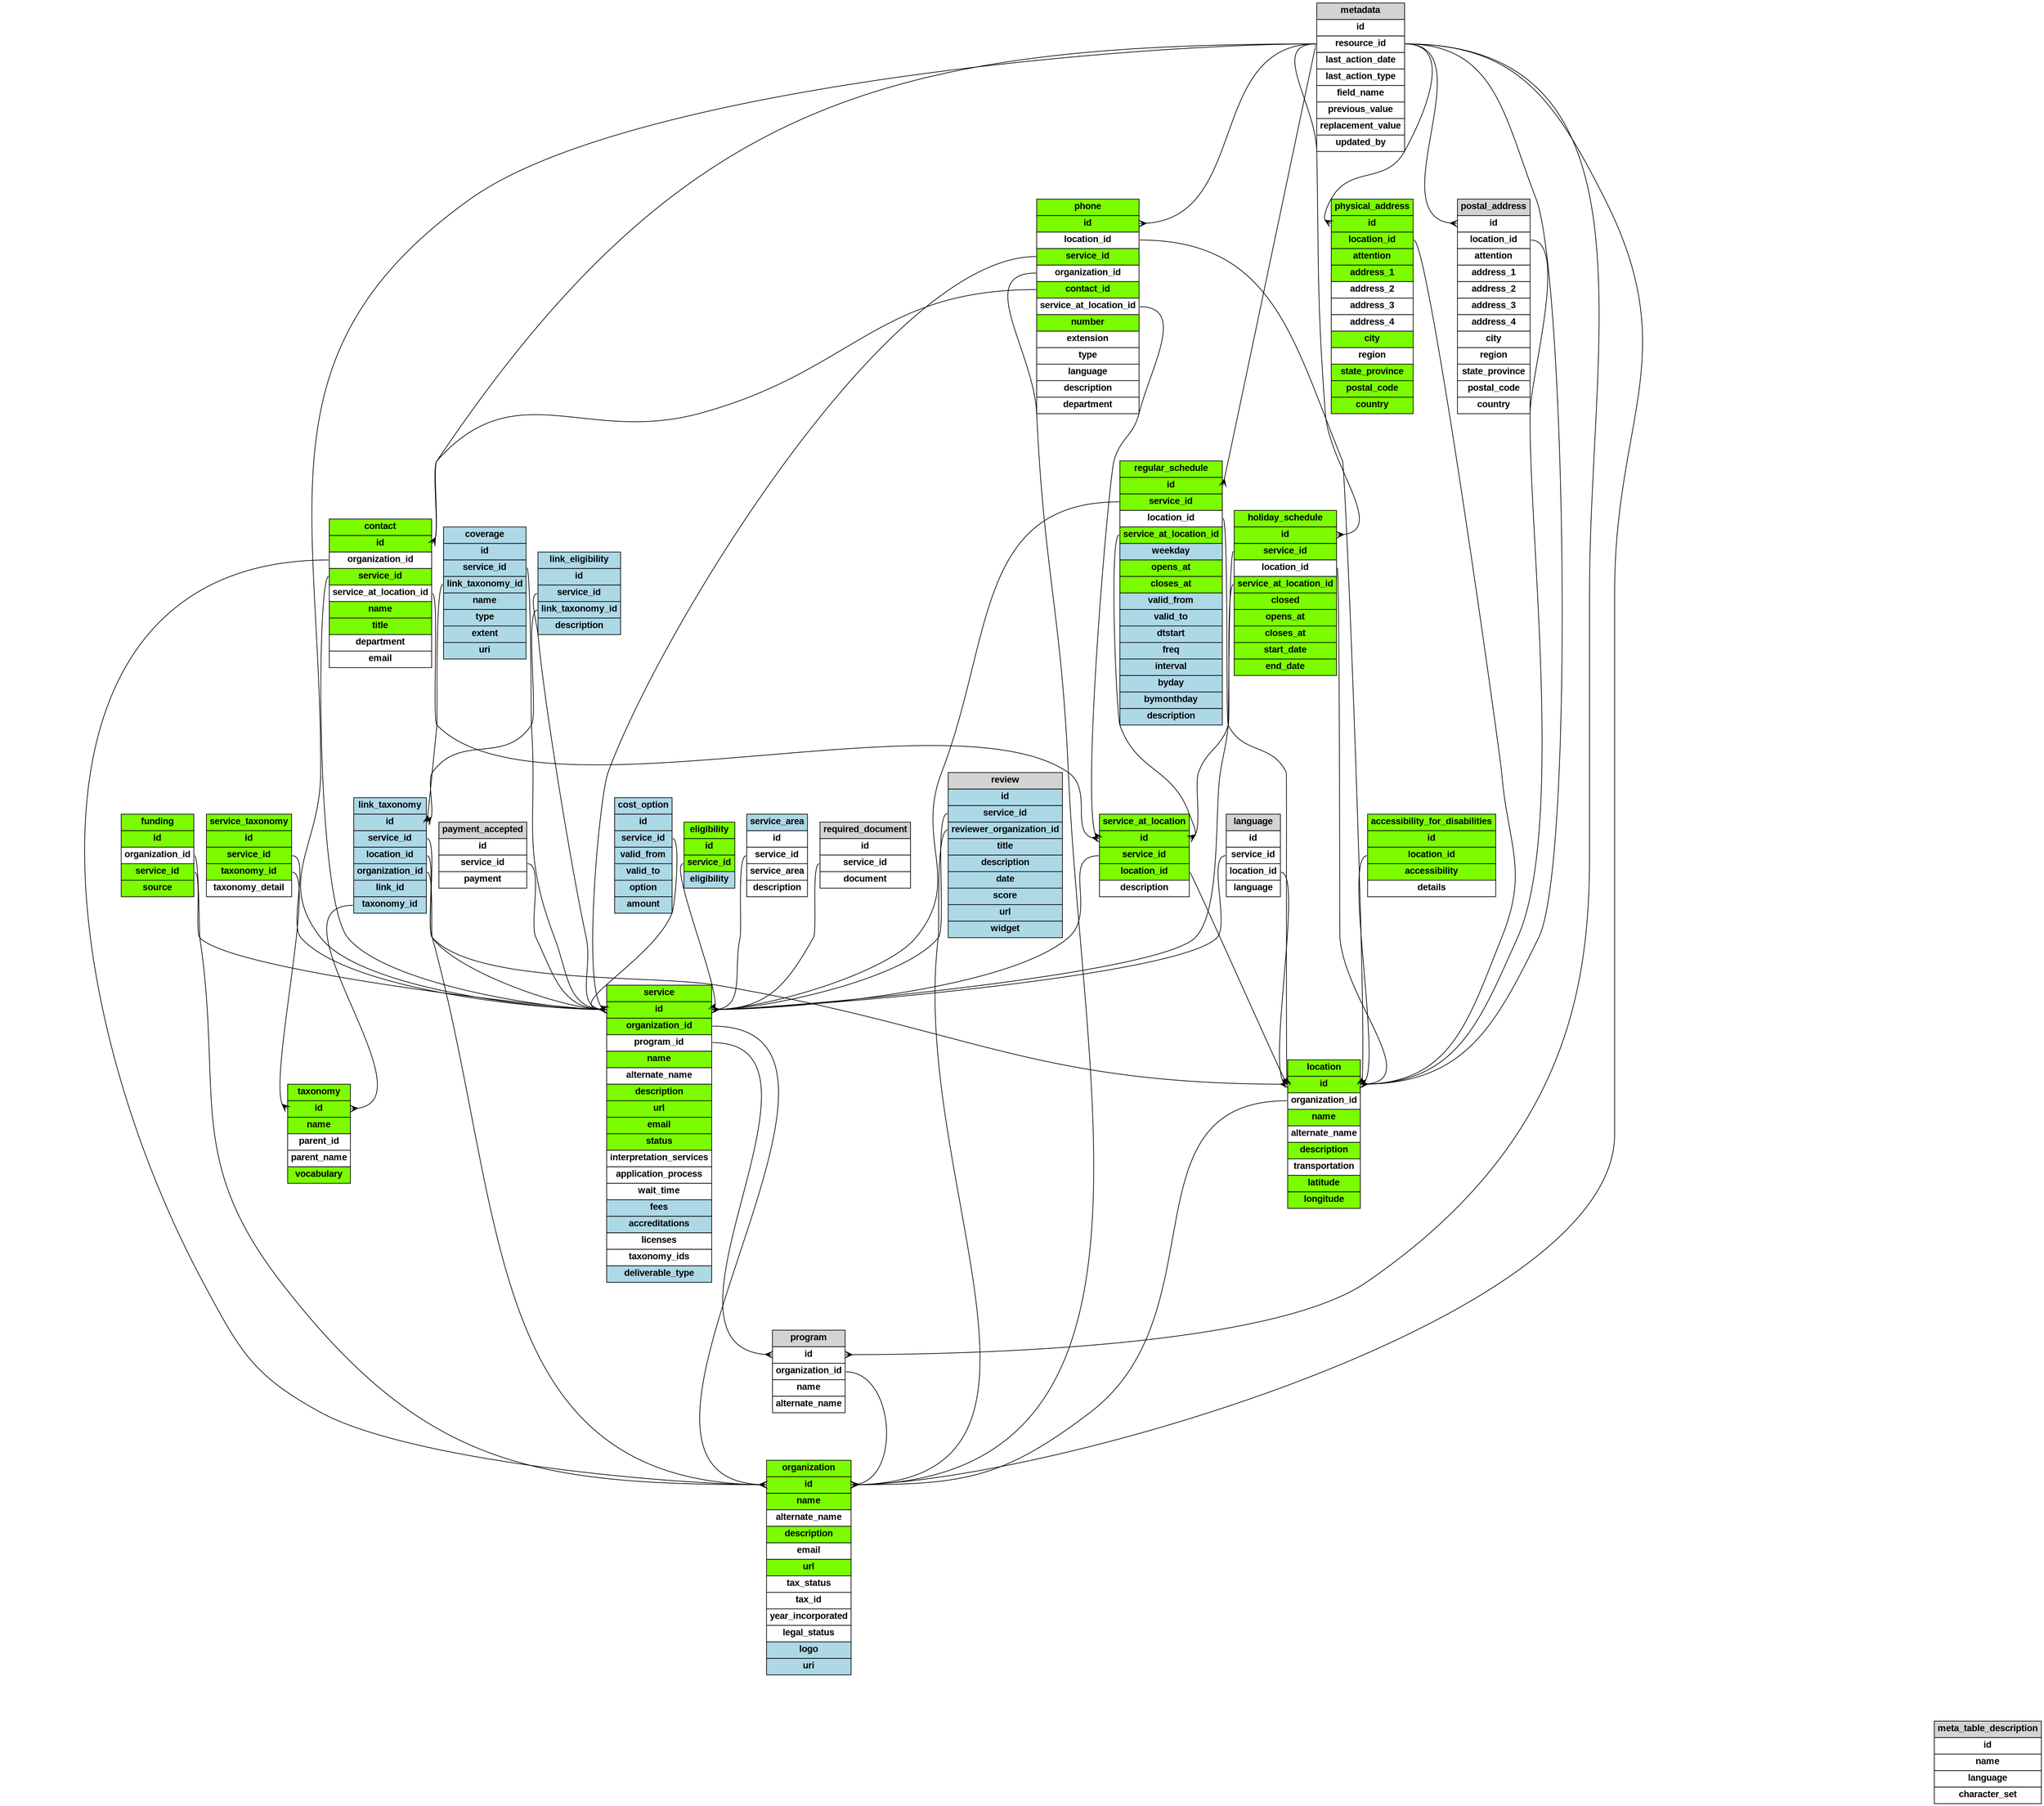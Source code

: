 digraph G { 

            overlap = false;
            splines = true;
            ranksep = 1;
            pack = true;



            node[shape = none, margin = 0, color = black, fontname = "Arial", fontcolor = black, fontsize = 14];
            // One-to-many relation (from one, to many)
            edge[arrowhead = crow, arrowtail = none, dir = both];


organization [label=<
<table border="0" cellborder="1" cellspacing="0" cellpadding="4">
<tr><td bgcolor="lawngreen"><b>organization</b></td></tr>
<tr><td port='id'  bgcolor="lawngreen"><b>id</b></td></tr>
<tr><td  bgcolor="lawngreen"><b>name</b></td></tr>
<tr><td  bgcolor="white"><b>alternate_name</b></td></tr>
<tr><td  bgcolor="lawngreen"><b>description</b></td></tr>
<tr><td  bgcolor="white"><b>email</b></td></tr>
<tr><td  bgcolor="lawngreen"><b>url</b></td></tr>
<tr><td  bgcolor="white"><b>tax_status</b></td></tr>
<tr><td  bgcolor="white"><b>tax_id</b></td></tr>
<tr><td  bgcolor="white"><b>year_incorporated</b></td></tr>
<tr><td  bgcolor="white"><b>legal_status</b></td></tr>
<tr><td  bgcolor="lightblue"><b>logo</b></td></tr>
<tr><td  bgcolor="lightblue"><b>uri</b></td></tr>
</table>
>]



program [label=<
<table border="0" cellborder="1" cellspacing="0" cellpadding="4">
<tr><td bgcolor="lightgrey"><b>program</b></td></tr>
<tr><td port='id'  bgcolor="white"><b>id</b></td></tr>
<tr><td port='organization_id'  bgcolor="white"><b>organization_id</b></td></tr>
<tr><td  bgcolor="white"><b>name</b></td></tr>
<tr><td  bgcolor="white"><b>alternate_name</b></td></tr>
</table>
>]

program:organization_id -> organization:id;


service [label=<
<table border="0" cellborder="1" cellspacing="0" cellpadding="4">
<tr><td bgcolor="lawngreen"><b>service</b></td></tr>
<tr><td port='id'  bgcolor="lawngreen"><b>id</b></td></tr>
<tr><td port='organization_id'  bgcolor="lawngreen"><b>organization_id</b></td></tr>
<tr><td port='program_id'  bgcolor="white"><b>program_id</b></td></tr>
<tr><td  bgcolor="lawngreen"><b>name</b></td></tr>
<tr><td  bgcolor="white"><b>alternate_name</b></td></tr>
<tr><td  bgcolor="lawngreen"><b>description</b></td></tr>
<tr><td  bgcolor="lawngreen"><b>url</b></td></tr>
<tr><td  bgcolor="lawngreen"><b>email</b></td></tr>
<tr><td  bgcolor="lawngreen"><b>status</b></td></tr>
<tr><td  bgcolor="white"><b>interpretation_services</b></td></tr>
<tr><td  bgcolor="white"><b>application_process</b></td></tr>
<tr><td  bgcolor="white"><b>wait_time</b></td></tr>
<tr><td  bgcolor="lightblue"><b>fees</b></td></tr>
<tr><td  bgcolor="lightblue"><b>accreditations</b></td></tr>
<tr><td  bgcolor="white"><b>licenses</b></td></tr>
<tr><td  bgcolor="white"><b>taxonomy_ids</b></td></tr>
<tr><td  bgcolor="lightblue"><b>deliverable_type</b></td></tr>
</table>
>]

service:organization_id -> organization:id;
service:program_id -> program:id;


service_taxonomy [label=<
<table border="0" cellborder="1" cellspacing="0" cellpadding="4">
<tr><td bgcolor="lawngreen"><b>service_taxonomy</b></td></tr>
<tr><td port='id'  bgcolor="lawngreen"><b>id</b></td></tr>
<tr><td port='service_id'  bgcolor="lawngreen"><b>service_id</b></td></tr>
<tr><td port='taxonomy_id'  bgcolor="lawngreen"><b>taxonomy_id</b></td></tr>
<tr><td  bgcolor="white"><b>taxonomy_detail</b></td></tr>
</table>
>]

service_taxonomy:service_id -> service:id;
service_taxonomy:taxonomy_id -> taxonomy:id;


service_at_location [label=<
<table border="0" cellborder="1" cellspacing="0" cellpadding="4">
<tr><td bgcolor="lawngreen"><b>service_at_location</b></td></tr>
<tr><td port='id'  bgcolor="lawngreen"><b>id</b></td></tr>
<tr><td port='service_id'  bgcolor="lawngreen"><b>service_id</b></td></tr>
<tr><td port='location_id'  bgcolor="lawngreen"><b>location_id</b></td></tr>
<tr><td  bgcolor="white"><b>description</b></td></tr>
</table>
>]

service_at_location:service_id -> service:id;
service_at_location:location_id -> location:id;


location [label=<
<table border="0" cellborder="1" cellspacing="0" cellpadding="4">
<tr><td bgcolor="lawngreen"><b>location</b></td></tr>
<tr><td port='id'  bgcolor="lawngreen"><b>id</b></td></tr>
<tr><td port='organization_id'  bgcolor="white"><b>organization_id</b></td></tr>
<tr><td  bgcolor="lawngreen"><b>name</b></td></tr>
<tr><td  bgcolor="white"><b>alternate_name</b></td></tr>
<tr><td  bgcolor="lawngreen"><b>description</b></td></tr>
<tr><td  bgcolor="white"><b>transportation</b></td></tr>
<tr><td  bgcolor="lawngreen"><b>latitude</b></td></tr>
<tr><td  bgcolor="lawngreen"><b>longitude</b></td></tr>
</table>
>]

location:organization_id -> organization:id;


phone [label=<
<table border="0" cellborder="1" cellspacing="0" cellpadding="4">
<tr><td bgcolor="lawngreen"><b>phone</b></td></tr>
<tr><td port='id'  bgcolor="lawngreen"><b>id</b></td></tr>
<tr><td port='location_id'  bgcolor="white"><b>location_id</b></td></tr>
<tr><td port='service_id'  bgcolor="lawngreen"><b>service_id</b></td></tr>
<tr><td port='organization_id'  bgcolor="white"><b>organization_id</b></td></tr>
<tr><td port='contact_id'  bgcolor="lawngreen"><b>contact_id</b></td></tr>
<tr><td port='service_at_location_id'  bgcolor="white"><b>service_at_location_id</b></td></tr>
<tr><td  bgcolor="lawngreen"><b>number</b></td></tr>
<tr><td  bgcolor="white"><b>extension</b></td></tr>
<tr><td  bgcolor="white"><b>type</b></td></tr>
<tr><td  bgcolor="white"><b>language</b></td></tr>
<tr><td  bgcolor="white"><b>description</b></td></tr>
<tr><td  bgcolor="white"><b>department</b></td></tr>
</table>
>]

phone:organization_id -> organization:id;
phone:location_id -> location:id;
phone:service_id -> service:id;
phone:contact_id -> contact:id;
phone:service_at_location_id -> service_at_location:id;


contact [label=<
<table border="0" cellborder="1" cellspacing="0" cellpadding="4">
<tr><td bgcolor="lawngreen"><b>contact</b></td></tr>
<tr><td port='id'  bgcolor="lawngreen"><b>id</b></td></tr>
<tr><td port='organization_id'  bgcolor="white"><b>organization_id</b></td></tr>
<tr><td port='service_id'  bgcolor="lawngreen"><b>service_id</b></td></tr>
<tr><td port='service_at_location_id'  bgcolor="white"><b>service_at_location_id</b></td></tr>
<tr><td  bgcolor="lawngreen"><b>name</b></td></tr>
<tr><td  bgcolor="lawngreen"><b>title</b></td></tr>
<tr><td  bgcolor="white"><b>department</b></td></tr>
<tr><td  bgcolor="white"><b>email</b></td></tr>
</table>
>]

contact:organization_id -> organization:id;
contact:service_id -> service:id;
contact:service_at_location_id -> service_at_location:id;


physical_address [label=<
<table border="0" cellborder="1" cellspacing="0" cellpadding="4">
<tr><td bgcolor="lawngreen"><b>physical_address</b></td></tr>
<tr><td port='id'  bgcolor="lawngreen"><b>id</b></td></tr>
<tr><td port='location_id'  bgcolor="lawngreen"><b>location_id</b></td></tr>
<tr><td  bgcolor="lawngreen"><b>attention</b></td></tr>
<tr><td  bgcolor="lawngreen"><b>address_1</b></td></tr>
<tr><td  bgcolor="white"><b>address_2</b></td></tr>
<tr><td  bgcolor="white"><b>address_3</b></td></tr>
<tr><td  bgcolor="white"><b>address_4</b></td></tr>
<tr><td  bgcolor="lawngreen"><b>city</b></td></tr>
<tr><td  bgcolor="white"><b>region</b></td></tr>
<tr><td  bgcolor="lawngreen"><b>state_province</b></td></tr>
<tr><td  bgcolor="lawngreen"><b>postal_code</b></td></tr>
<tr><td  bgcolor="lawngreen"><b>country</b></td></tr>
</table>
>]

physical_address:location_id -> location:id;


postal_address [label=<
<table border="0" cellborder="1" cellspacing="0" cellpadding="4">
<tr><td bgcolor="lightgrey"><b>postal_address</b></td></tr>
<tr><td port='id'  bgcolor="white"><b>id</b></td></tr>
<tr><td port='location_id'  bgcolor="white"><b>location_id</b></td></tr>
<tr><td  bgcolor="white"><b>attention</b></td></tr>
<tr><td  bgcolor="white"><b>address_1</b></td></tr>
<tr><td  bgcolor="white"><b>address_2</b></td></tr>
<tr><td  bgcolor="white"><b>address_3</b></td></tr>
<tr><td  bgcolor="white"><b>address_4</b></td></tr>
<tr><td  bgcolor="white"><b>city</b></td></tr>
<tr><td  bgcolor="white"><b>region</b></td></tr>
<tr><td  bgcolor="white"><b>state_province</b></td></tr>
<tr><td  bgcolor="white"><b>postal_code</b></td></tr>
<tr><td  bgcolor="white"><b>country</b></td></tr>
</table>
>]

postal_address:location_id -> location:id;


regular_schedule [label=<
<table border="0" cellborder="1" cellspacing="0" cellpadding="4">
<tr><td bgcolor="lawngreen"><b>regular_schedule</b></td></tr>
<tr><td port='id'  bgcolor="lawngreen"><b>id</b></td></tr>
<tr><td port='service_id'  bgcolor="lawngreen"><b>service_id</b></td></tr>
<tr><td port='location_id'  bgcolor="white"><b>location_id</b></td></tr>
<tr><td port='service_at_location_id'  bgcolor="lawngreen"><b>service_at_location_id</b></td></tr>
<tr><td  bgcolor="lightblue"><b>weekday</b></td></tr>
<tr><td  bgcolor="lawngreen"><b>opens_at</b></td></tr>
<tr><td  bgcolor="lawngreen"><b>closes_at</b></td></tr>
<tr><td  bgcolor="lightblue"><b>valid_from</b></td></tr>
<tr><td  bgcolor="lightblue"><b>valid_to</b></td></tr>
<tr><td  bgcolor="lightblue"><b>dtstart</b></td></tr>
<tr><td  bgcolor="lightblue"><b>freq</b></td></tr>
<tr><td  bgcolor="lightblue"><b>interval</b></td></tr>
<tr><td  bgcolor="lightblue"><b>byday</b></td></tr>
<tr><td  bgcolor="lightblue"><b>bymonthday</b></td></tr>
<tr><td  bgcolor="lightblue"><b>description</b></td></tr>
</table>
>]

regular_schedule:location_id -> location:id;
regular_schedule:service_id -> service:id;
regular_schedule:service_at_location_id -> service_at_location:id;


holiday_schedule [label=<
<table border="0" cellborder="1" cellspacing="0" cellpadding="4">
<tr><td bgcolor="lawngreen"><b>holiday_schedule</b></td></tr>
<tr><td port='id'  bgcolor="lawngreen"><b>id</b></td></tr>
<tr><td port='service_id'  bgcolor="lawngreen"><b>service_id</b></td></tr>
<tr><td port='location_id'  bgcolor="white"><b>location_id</b></td></tr>
<tr><td port='service_at_location_id'  bgcolor="lawngreen"><b>service_at_location_id</b></td></tr>
<tr><td  bgcolor="lawngreen"><b>closed</b></td></tr>
<tr><td  bgcolor="lawngreen"><b>opens_at</b></td></tr>
<tr><td  bgcolor="lawngreen"><b>closes_at</b></td></tr>
<tr><td  bgcolor="lawngreen"><b>start_date</b></td></tr>
<tr><td  bgcolor="lawngreen"><b>end_date</b></td></tr>
</table>
>]

holiday_schedule:location_id -> location:id;
holiday_schedule:service_id -> service:id;
holiday_schedule:service_at_location_id -> service_at_location:id;


funding [label=<
<table border="0" cellborder="1" cellspacing="0" cellpadding="4">
<tr><td bgcolor="lawngreen"><b>funding</b></td></tr>
<tr><td port='id'  bgcolor="lawngreen"><b>id</b></td></tr>
<tr><td port='organization_id'  bgcolor="white"><b>organization_id</b></td></tr>
<tr><td port='service_id'  bgcolor="lawngreen"><b>service_id</b></td></tr>
<tr><td  bgcolor="lawngreen"><b>source</b></td></tr>
</table>
>]

funding:service_id -> service:id;
funding:organization_id -> organization:id;


eligibility [label=<
<table border="0" cellborder="1" cellspacing="0" cellpadding="4">
<tr><td bgcolor="lawngreen"><b>eligibility</b></td></tr>
<tr><td port='id'  bgcolor="lawngreen"><b>id</b></td></tr>
<tr><td port='service_id'  bgcolor="lawngreen"><b>service_id</b></td></tr>
<tr><td  bgcolor="lightblue"><b>eligibility</b></td></tr>
</table>
>]

eligibility:service_id -> service:id;


service_area [label=<
<table border="0" cellborder="1" cellspacing="0" cellpadding="4">
<tr><td bgcolor="lightblue"><b>service_area</b></td></tr>
<tr><td port='id'  bgcolor="white"><b>id</b></td></tr>
<tr><td port='service_id'  bgcolor="white"><b>service_id</b></td></tr>
<tr><td  bgcolor="white"><b>service_area</b></td></tr>
<tr><td  bgcolor="white"><b>description</b></td></tr>
</table>
>]

service_area:service_id -> service:id;


required_document [label=<
<table border="0" cellborder="1" cellspacing="0" cellpadding="4">
<tr><td bgcolor="lightgrey"><b>required_document</b></td></tr>
<tr><td port='id'  bgcolor="white"><b>id</b></td></tr>
<tr><td port='service_id'  bgcolor="white"><b>service_id</b></td></tr>
<tr><td  bgcolor="white"><b>document</b></td></tr>
</table>
>]

required_document:service_id -> service:id;


payment_accepted [label=<
<table border="0" cellborder="1" cellspacing="0" cellpadding="4">
<tr><td bgcolor="lightgrey"><b>payment_accepted</b></td></tr>
<tr><td port='id'  bgcolor="white"><b>id</b></td></tr>
<tr><td port='service_id'  bgcolor="white"><b>service_id</b></td></tr>
<tr><td  bgcolor="white"><b>payment</b></td></tr>
</table>
>]

payment_accepted:service_id -> service:id;


language [label=<
<table border="0" cellborder="1" cellspacing="0" cellpadding="4">
<tr><td bgcolor="lightgrey"><b>language</b></td></tr>
<tr><td port='id'  bgcolor="white"><b>id</b></td></tr>
<tr><td port='service_id'  bgcolor="white"><b>service_id</b></td></tr>
<tr><td port='location_id'  bgcolor="white"><b>location_id</b></td></tr>
<tr><td  bgcolor="white"><b>language</b></td></tr>
</table>
>]

language:service_id -> service:id;
language:location_id -> location:id;


accessibility_for_disabilities [label=<
<table border="0" cellborder="1" cellspacing="0" cellpadding="4">
<tr><td bgcolor="lawngreen"><b>accessibility_for_disabilities</b></td></tr>
<tr><td port='id'  bgcolor="lawngreen"><b>id</b></td></tr>
<tr><td port='location_id'  bgcolor="lawngreen"><b>location_id</b></td></tr>
<tr><td  bgcolor="lawngreen"><b>accessibility</b></td></tr>
<tr><td  bgcolor="white"><b>details</b></td></tr>
</table>
>]

accessibility_for_disabilities:location_id -> location:id;


taxonomy [label=<
<table border="0" cellborder="1" cellspacing="0" cellpadding="4">
<tr><td bgcolor="lawngreen"><b>taxonomy</b></td></tr>
<tr><td port='id'  bgcolor="lawngreen"><b>id</b></td></tr>
<tr><td  bgcolor="lawngreen"><b>name</b></td></tr>
<tr><td  bgcolor="white"><b>parent_id</b></td></tr>
<tr><td  bgcolor="white"><b>parent_name</b></td></tr>
<tr><td  bgcolor="lawngreen"><b>vocabulary</b></td></tr>
</table>
>]



metadata [label=<
<table border="0" cellborder="1" cellspacing="0" cellpadding="4">
<tr><td bgcolor="lightgrey"><b>metadata</b></td></tr>
<tr><td port='id'  bgcolor="white"><b>id</b></td></tr>
<tr><td port='resource_id'  bgcolor="white"><b>resource_id</b></td></tr>
<tr><td  bgcolor="white"><b>last_action_date</b></td></tr>
<tr><td  bgcolor="white"><b>last_action_type</b></td></tr>
<tr><td  bgcolor="white"><b>field_name</b></td></tr>
<tr><td  bgcolor="white"><b>previous_value</b></td></tr>
<tr><td  bgcolor="white"><b>replacement_value</b></td></tr>
<tr><td  bgcolor="white"><b>updated_by</b></td></tr>
</table>
>]

metadata:resource_id -> location:id;
metadata:resource_id -> service:id;
metadata:resource_id -> organization:id;
metadata:resource_id -> program:id;
metadata:resource_id -> postal_address:id;
metadata:resource_id -> physical_address:id;
metadata:resource_id -> contact:id;
metadata:resource_id -> holiday_schedule:id;
metadata:resource_id -> regular_schedule:id;
metadata:resource_id -> phone:id;


meta_table_description [label=<
<table border="0" cellborder="1" cellspacing="0" cellpadding="4">
<tr><td bgcolor="lightgrey"><b>meta_table_description</b></td></tr>
<tr><td port='id'  bgcolor="white"><b>id</b></td></tr>
<tr><td  bgcolor="white"><b>name</b></td></tr>
<tr><td  bgcolor="white"><b>language</b></td></tr>
<tr><td  bgcolor="white"><b>character_set</b></td></tr>
</table>
>]



coverage [label=<
<table border="0" cellborder="1" cellspacing="0" cellpadding="4">
<tr><td bgcolor="lightblue"><b>coverage</b></td></tr>
<tr><td port='id'  bgcolor="lightblue"><b>id</b></td></tr>
<tr><td port='service_id'  bgcolor="lightblue"><b>service_id</b></td></tr>
<tr><td port='link_taxonomy_id'  bgcolor="lightblue"><b>link_taxonomy_id</b></td></tr>
<tr><td  bgcolor="lightblue"><b>name</b></td></tr>
<tr><td  bgcolor="lightblue"><b>type</b></td></tr>
<tr><td  bgcolor="lightblue"><b>extent</b></td></tr>
<tr><td  bgcolor="lightblue"><b>uri</b></td></tr>
</table>
>]

coverage:service_id -> service:id;
coverage:link_taxonomy_id -> link_taxonomy:id;


link_eligibility [label=<
<table border="0" cellborder="1" cellspacing="0" cellpadding="4">
<tr><td bgcolor="lightblue"><b>link_eligibility</b></td></tr>
<tr><td port='id'  bgcolor="lightblue"><b>id</b></td></tr>
<tr><td port='service_id'  bgcolor="lightblue"><b>service_id</b></td></tr>
<tr><td port='link_taxonomy_id'  bgcolor="lightblue"><b>link_taxonomy_id</b></td></tr>
<tr><td  bgcolor="lightblue"><b>description</b></td></tr>
</table>
>]

link_eligibility:service_id -> service:id;
link_eligibility:link_taxonomy_id -> link_taxonomy:id;


cost_option [label=<
<table border="0" cellborder="1" cellspacing="0" cellpadding="4">
<tr><td bgcolor="lightblue"><b>cost_option</b></td></tr>
<tr><td port='id'  bgcolor="lightblue"><b>id</b></td></tr>
<tr><td port='service_id'  bgcolor="lightblue"><b>service_id</b></td></tr>
<tr><td  bgcolor="lightblue"><b>valid_from</b></td></tr>
<tr><td  bgcolor="lightblue"><b>valid_to</b></td></tr>
<tr><td  bgcolor="lightblue"><b>option</b></td></tr>
<tr><td  bgcolor="lightblue"><b>amount</b></td></tr>
</table>
>]

cost_option:service_id -> service:id;


review [label=<
<table border="0" cellborder="1" cellspacing="0" cellpadding="4">
<tr><td bgcolor="lightgrey"><b>review</b></td></tr>
<tr><td port='id'  bgcolor="lightblue"><b>id</b></td></tr>
<tr><td port='service_id'  bgcolor="lightblue"><b>service_id</b></td></tr>
<tr><td port='reviewer_organization_id'  bgcolor="lightblue"><b>reviewer_organization_id</b></td></tr>
<tr><td  bgcolor="lightblue"><b>title</b></td></tr>
<tr><td  bgcolor="lightblue"><b>description</b></td></tr>
<tr><td  bgcolor="lightblue"><b>date</b></td></tr>
<tr><td  bgcolor="lightblue"><b>score</b></td></tr>
<tr><td  bgcolor="lightblue"><b>url</b></td></tr>
<tr><td  bgcolor="lightblue"><b>widget</b></td></tr>
</table>
>]

review:service_id -> service:id;
review:reviewer_organization_id -> organization:id;


link_taxonomy [label=<
<table border="0" cellborder="1" cellspacing="0" cellpadding="4">
<tr><td bgcolor="lightblue"><b>link_taxonomy</b></td></tr>
<tr><td port='id'  bgcolor="lightblue"><b>id</b></td></tr>
<tr><td port='service_id'  bgcolor="lightblue"><b>service_id</b></td></tr>
<tr><td port='location_id'  bgcolor="lightblue"><b>location_id</b></td></tr>
<tr><td port='organization_id'  bgcolor="lightblue"><b>organization_id</b></td></tr>
<tr><td  bgcolor="lightblue"><b>link_id</b></td></tr>
<tr><td port='taxonomy_id'  bgcolor="lightblue"><b>taxonomy_id</b></td></tr>
</table>
>]

link_taxonomy:service_id -> service:id;
link_taxonomy:location_id -> location:id;
link_taxonomy:organization_id -> organization:id;
link_taxonomy:taxonomy_id -> taxonomy:id;

}
